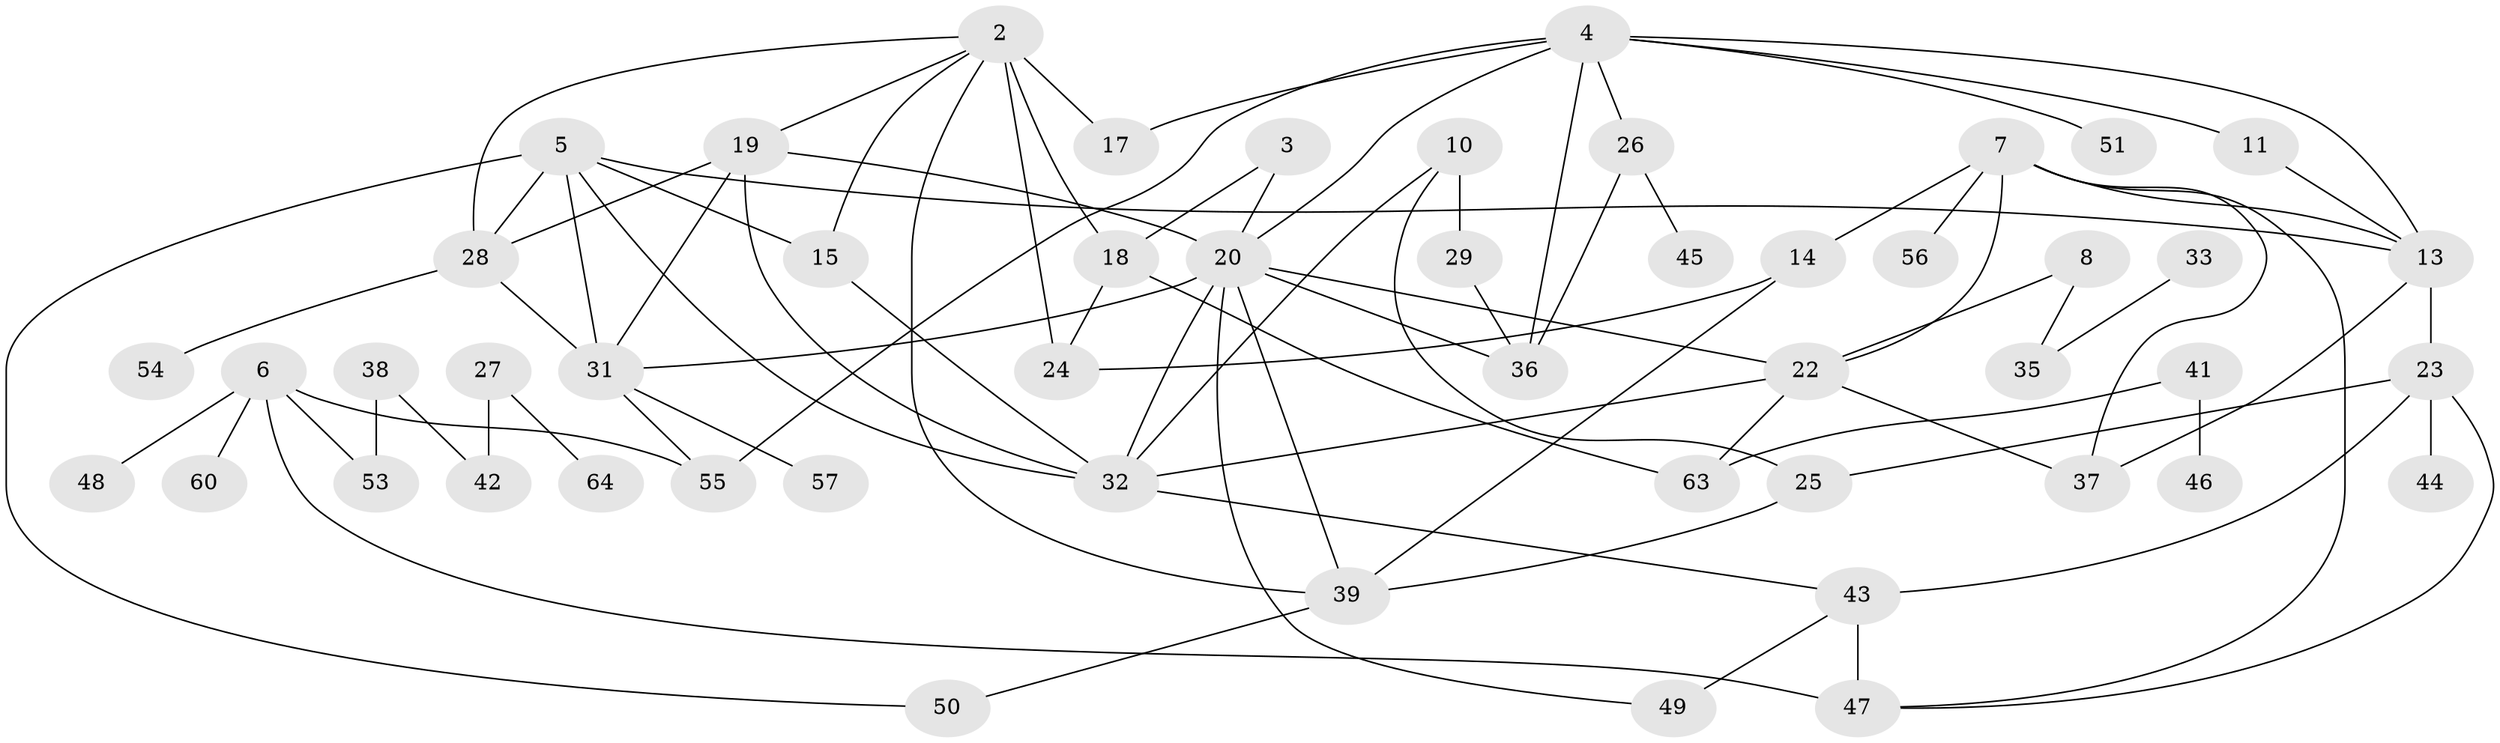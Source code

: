 // original degree distribution, {1: 0.23622047244094488, 3: 0.18110236220472442, 2: 0.30708661417322836, 0: 0.07874015748031496, 4: 0.11023622047244094, 6: 0.031496062992125984, 7: 0.015748031496062992, 5: 0.031496062992125984, 9: 0.007874015748031496}
// Generated by graph-tools (version 1.1) at 2025/33/03/09/25 02:33:39]
// undirected, 51 vertices, 83 edges
graph export_dot {
graph [start="1"]
  node [color=gray90,style=filled];
  2;
  3;
  4;
  5;
  6;
  7;
  8;
  10;
  11;
  13;
  14;
  15;
  17;
  18;
  19;
  20;
  22;
  23;
  24;
  25;
  26;
  27;
  28;
  29;
  31;
  32;
  33;
  35;
  36;
  37;
  38;
  39;
  41;
  42;
  43;
  44;
  45;
  46;
  47;
  48;
  49;
  50;
  51;
  53;
  54;
  55;
  56;
  57;
  60;
  63;
  64;
  2 -- 15 [weight=1.0];
  2 -- 17 [weight=3.0];
  2 -- 18 [weight=2.0];
  2 -- 19 [weight=1.0];
  2 -- 24 [weight=1.0];
  2 -- 28 [weight=1.0];
  2 -- 39 [weight=1.0];
  3 -- 18 [weight=1.0];
  3 -- 20 [weight=1.0];
  4 -- 11 [weight=1.0];
  4 -- 13 [weight=1.0];
  4 -- 17 [weight=1.0];
  4 -- 20 [weight=1.0];
  4 -- 26 [weight=1.0];
  4 -- 36 [weight=1.0];
  4 -- 51 [weight=1.0];
  4 -- 55 [weight=1.0];
  5 -- 13 [weight=1.0];
  5 -- 15 [weight=1.0];
  5 -- 28 [weight=3.0];
  5 -- 31 [weight=1.0];
  5 -- 32 [weight=1.0];
  5 -- 50 [weight=1.0];
  6 -- 47 [weight=1.0];
  6 -- 48 [weight=1.0];
  6 -- 53 [weight=1.0];
  6 -- 55 [weight=1.0];
  6 -- 60 [weight=1.0];
  7 -- 13 [weight=1.0];
  7 -- 14 [weight=1.0];
  7 -- 22 [weight=1.0];
  7 -- 37 [weight=1.0];
  7 -- 47 [weight=1.0];
  7 -- 56 [weight=1.0];
  8 -- 22 [weight=1.0];
  8 -- 35 [weight=1.0];
  10 -- 25 [weight=1.0];
  10 -- 29 [weight=1.0];
  10 -- 32 [weight=1.0];
  11 -- 13 [weight=1.0];
  13 -- 23 [weight=1.0];
  13 -- 37 [weight=1.0];
  14 -- 24 [weight=1.0];
  14 -- 39 [weight=1.0];
  15 -- 32 [weight=1.0];
  18 -- 24 [weight=1.0];
  18 -- 63 [weight=1.0];
  19 -- 20 [weight=2.0];
  19 -- 28 [weight=1.0];
  19 -- 31 [weight=1.0];
  19 -- 32 [weight=1.0];
  20 -- 22 [weight=1.0];
  20 -- 31 [weight=1.0];
  20 -- 32 [weight=1.0];
  20 -- 36 [weight=1.0];
  20 -- 39 [weight=2.0];
  20 -- 49 [weight=1.0];
  22 -- 32 [weight=1.0];
  22 -- 37 [weight=1.0];
  22 -- 63 [weight=1.0];
  23 -- 25 [weight=1.0];
  23 -- 43 [weight=1.0];
  23 -- 44 [weight=1.0];
  23 -- 47 [weight=1.0];
  25 -- 39 [weight=2.0];
  26 -- 36 [weight=1.0];
  26 -- 45 [weight=1.0];
  27 -- 42 [weight=1.0];
  27 -- 64 [weight=1.0];
  28 -- 31 [weight=1.0];
  28 -- 54 [weight=1.0];
  29 -- 36 [weight=1.0];
  31 -- 55 [weight=1.0];
  31 -- 57 [weight=1.0];
  32 -- 43 [weight=1.0];
  33 -- 35 [weight=1.0];
  38 -- 42 [weight=1.0];
  38 -- 53 [weight=1.0];
  39 -- 50 [weight=1.0];
  41 -- 46 [weight=1.0];
  41 -- 63 [weight=1.0];
  43 -- 47 [weight=2.0];
  43 -- 49 [weight=1.0];
}
